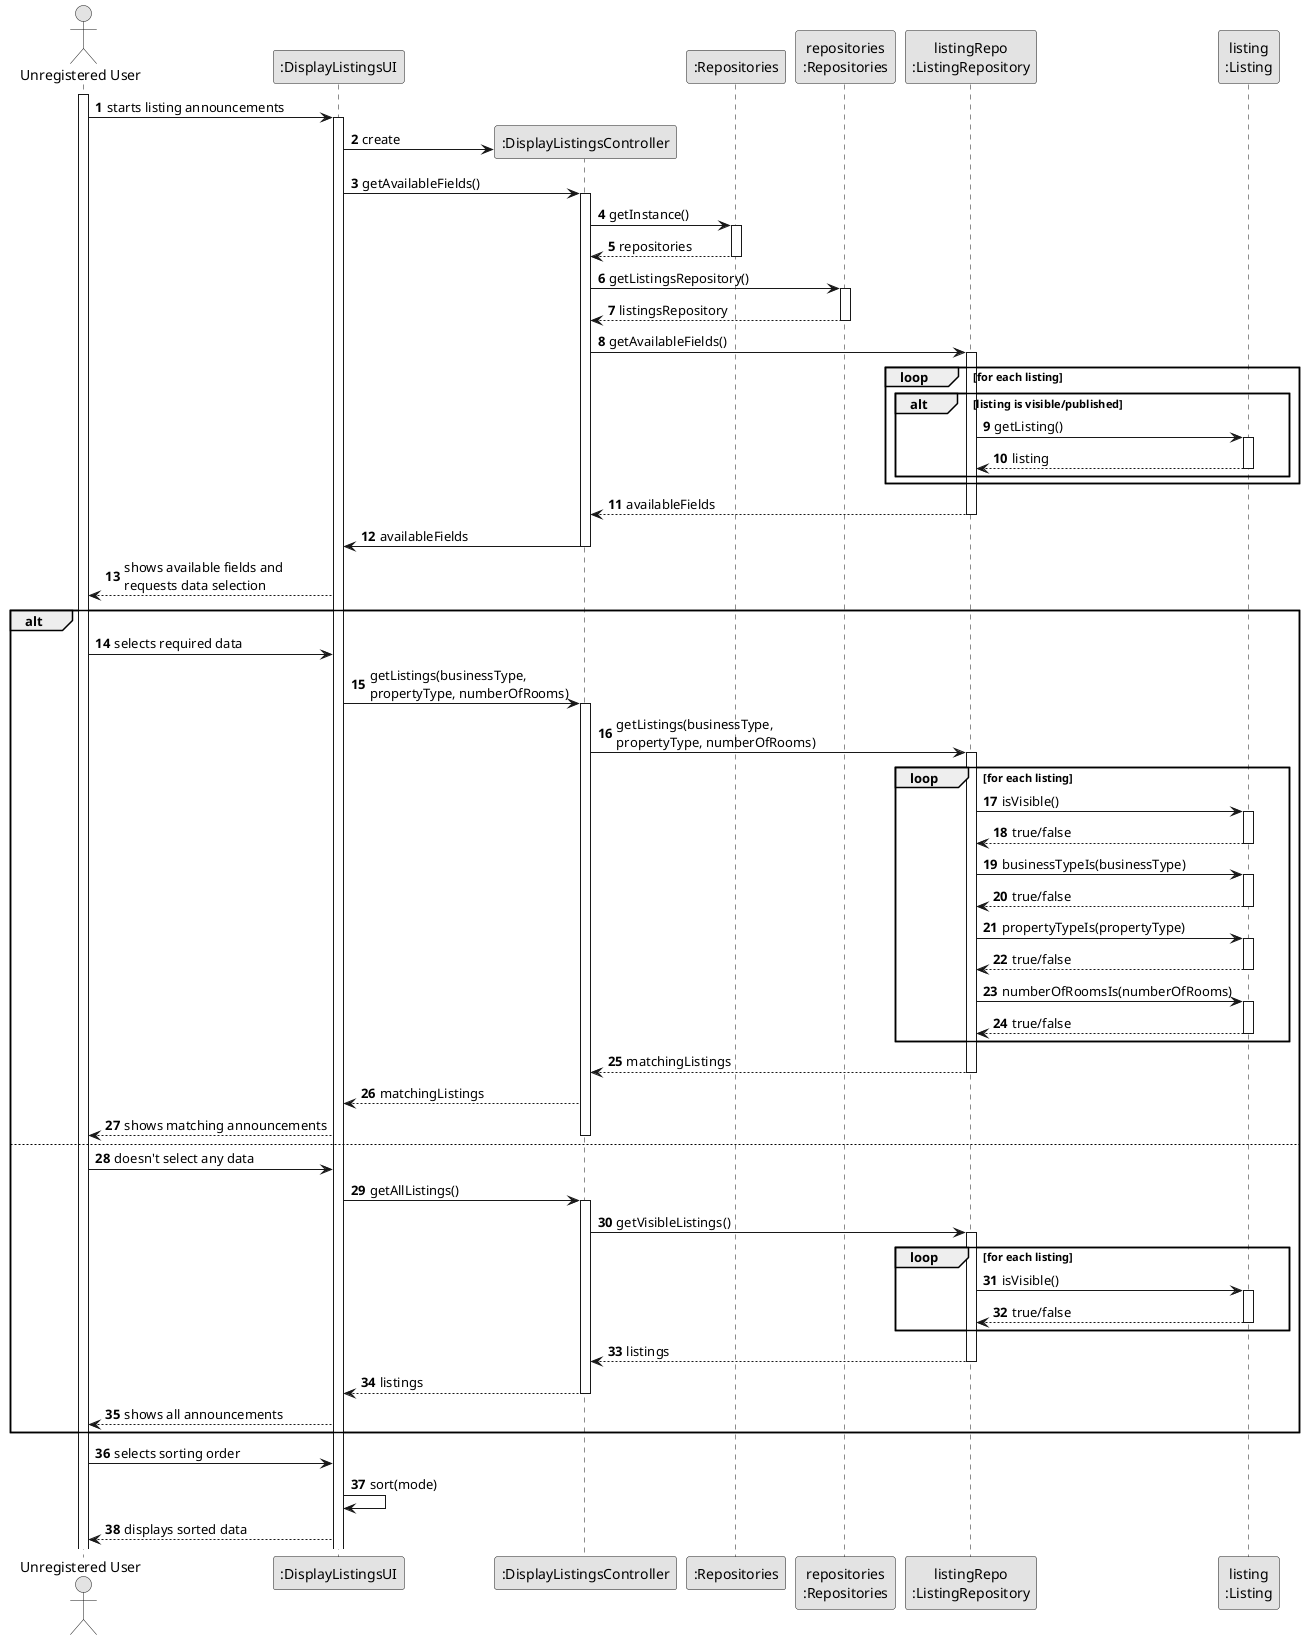 @startuml
skinparam monochrome true
skinparam packageStyle rectangle
skinparam shadowing false

autonumber

'hide footbox
actor "Unregistered User" as UR
participant ":DisplayListingsUI" as UI
participant ":DisplayListingsUI" as UI
participant ":DisplayListingsController" as CTRL
participant ":Repositories" as reposclass
participant "repositories\n:Repositories" as repositories
participant "listingRepo\n:ListingRepository" as LRepo
participant "listing\n:Listing" as listing



activate UR
UR -> UI: starts listing announcements
    activate UI
    UI -> CTRL**: create
UI -> CTRL: getAvailableFields()
        activate CTRL

        CTRL -> reposclass: getInstance()
            activate reposclass
            reposclass --> CTRL: repositories
            deactivate reposclass
        CTRL -> repositories: getListingsRepository()
            activate repositories
            repositories --> CTRL: listingsRepository
            deactivate repositories
        CTRL -> LRepo: getAvailableFields()
            activate LRepo
            loop for each listing
                alt listing is visible/published
                'LRepo -> listing: getBusinessType()
                LRepo -> listing: getListing()
                    activate listing
                    return listing
                'listing --> LRepo: businessType
                'LRepo -> listing: getPropertyType()
                'listing --> LRepo: propertyType
                'LRepo -> listing: getNumberOfRooms()
                'listing --> LRepo: numberOfRooms
                    deactivate listing
                end
            end
            LRepo --> CTRL: availableFields
            deactivate LRepo

            CTRL -> UI: availableFields
            deactivate CTRL

            UI --> UR: shows available fields and\nrequests data selection
        alt
            UR -> UI: selects required data
            UI -> CTRL: getListings(businessType,\npropertyType, numberOfRooms)
            activate CTRL
            CTRL -> LRepo: getListings(businessType,\npropertyType, numberOfRooms)
            activate LRepo
            loop for each listing
            LRepo -> listing: isVisible()
            activate listing
            return true/false
            deactivate listing
            LRepo -> listing: businessTypeIs(businessType)
            activate listing
            return true/false
            deactivate listing

            LRepo -> listing: propertyTypeIs(propertyType)
            activate listing
            return true/false
            deactivate listing

            LRepo -> listing: numberOfRoomsIs(numberOfRooms)
            activate listing
            return true/false
            deactivate listing


            end

LRepo --> CTRL: matchingListings
deactivate LRepo
CTRL --> UI: matchingListings
UI --> UR: shows matching announcements
deactivate CTRL
else
UR -> UI: doesn't select any data
UI -> CTRL: getAllListings()
activate CTRL
CTRL -> LRepo: getVisibleListings()
activate LRepo
loop for each listing
    LRepo -> listing: isVisible()
    activate listing
    return true/false
    deactivate listing
end
LRepo --> CTRL: listings
deactivate LRepo

CTRL --> UI: listings
deactivate CTRL
UI --> UR: shows all announcements

end 'ALT fragment end

UR -> UI: selects sorting order
UI -> UI: sort(mode)
UI --> UR: displays sorted data


@enduml